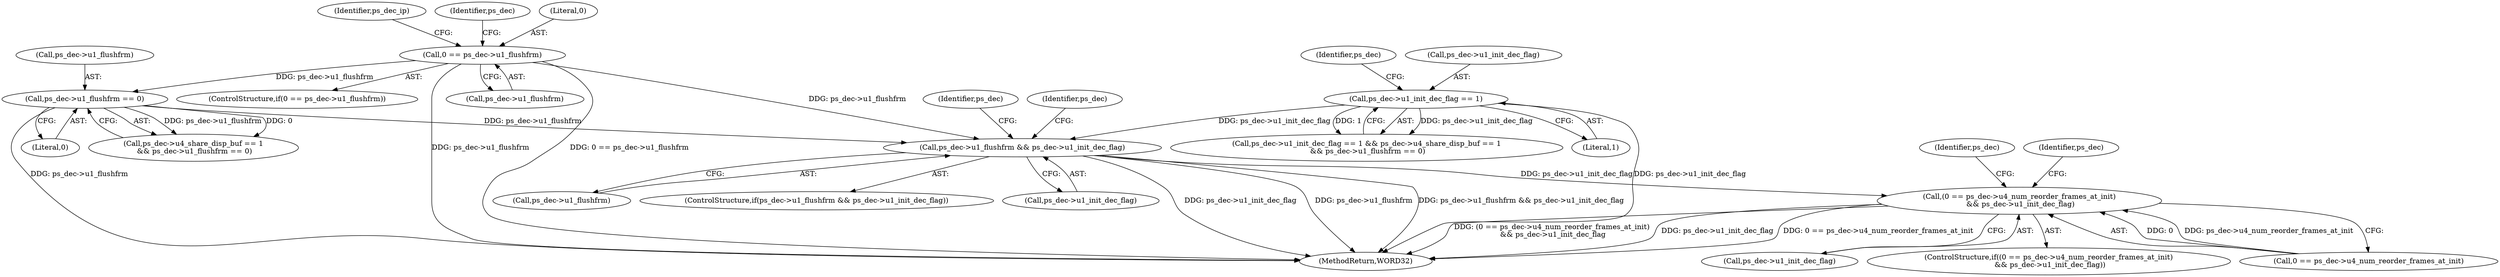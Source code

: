 digraph "0_Android_0b23c81c3dd9ec38f7e6806a3955fed1925541a0@pointer" {
"1000705" [label="(Call,ps_dec->u1_flushfrm && ps_dec->u1_init_dec_flag)"];
"1000263" [label="(Call,0 == ps_dec->u1_flushfrm)"];
"1000542" [label="(Call,ps_dec->u1_flushfrm == 0)"];
"1000531" [label="(Call,ps_dec->u1_init_dec_flag == 1)"];
"1002008" [label="(Call,(0 == ps_dec->u4_num_reorder_frames_at_init)\n && ps_dec->u1_init_dec_flag)"];
"1000531" [label="(Call,ps_dec->u1_init_dec_flag == 1)"];
"1002007" [label="(ControlStructure,if((0 == ps_dec->u4_num_reorder_frames_at_init)\n && ps_dec->u1_init_dec_flag))"];
"1002226" [label="(MethodReturn,WORD32)"];
"1000706" [label="(Call,ps_dec->u1_flushfrm)"];
"1000272" [label="(Identifier,ps_dec_ip)"];
"1000705" [label="(Call,ps_dec->u1_flushfrm && ps_dec->u1_init_dec_flag)"];
"1000704" [label="(ControlStructure,if(ps_dec->u1_flushfrm && ps_dec->u1_init_dec_flag))"];
"1000539" [label="(Identifier,ps_dec)"];
"1000265" [label="(Call,ps_dec->u1_flushfrm)"];
"1002047" [label="(Identifier,ps_dec)"];
"1002009" [label="(Call,0 == ps_dec->u4_num_reorder_frames_at_init)"];
"1002008" [label="(Call,(0 == ps_dec->u4_num_reorder_frames_at_init)\n && ps_dec->u1_init_dec_flag)"];
"1000546" [label="(Literal,0)"];
"1000530" [label="(Call,ps_dec->u1_init_dec_flag == 1 && ps_dec->u4_share_disp_buf == 1\n && ps_dec->u1_flushfrm == 0)"];
"1002014" [label="(Call,ps_dec->u1_init_dec_flag)"];
"1000313" [label="(Identifier,ps_dec)"];
"1000532" [label="(Call,ps_dec->u1_init_dec_flag)"];
"1000542" [label="(Call,ps_dec->u1_flushfrm == 0)"];
"1000263" [label="(Call,0 == ps_dec->u1_flushfrm)"];
"1000535" [label="(Literal,1)"];
"1000892" [label="(Identifier,ps_dec)"];
"1000264" [label="(Literal,0)"];
"1000536" [label="(Call,ps_dec->u4_share_disp_buf == 1\n && ps_dec->u1_flushfrm == 0)"];
"1000543" [label="(Call,ps_dec->u1_flushfrm)"];
"1002019" [label="(Identifier,ps_dec)"];
"1000714" [label="(Identifier,ps_dec)"];
"1000709" [label="(Call,ps_dec->u1_init_dec_flag)"];
"1000262" [label="(ControlStructure,if(0 == ps_dec->u1_flushfrm))"];
"1000705" -> "1000704"  [label="AST: "];
"1000705" -> "1000706"  [label="CFG: "];
"1000705" -> "1000709"  [label="CFG: "];
"1000706" -> "1000705"  [label="AST: "];
"1000709" -> "1000705"  [label="AST: "];
"1000714" -> "1000705"  [label="CFG: "];
"1000892" -> "1000705"  [label="CFG: "];
"1000705" -> "1002226"  [label="DDG: ps_dec->u1_init_dec_flag"];
"1000705" -> "1002226"  [label="DDG: ps_dec->u1_flushfrm"];
"1000705" -> "1002226"  [label="DDG: ps_dec->u1_flushfrm && ps_dec->u1_init_dec_flag"];
"1000263" -> "1000705"  [label="DDG: ps_dec->u1_flushfrm"];
"1000542" -> "1000705"  [label="DDG: ps_dec->u1_flushfrm"];
"1000531" -> "1000705"  [label="DDG: ps_dec->u1_init_dec_flag"];
"1000705" -> "1002008"  [label="DDG: ps_dec->u1_init_dec_flag"];
"1000263" -> "1000262"  [label="AST: "];
"1000263" -> "1000265"  [label="CFG: "];
"1000264" -> "1000263"  [label="AST: "];
"1000265" -> "1000263"  [label="AST: "];
"1000272" -> "1000263"  [label="CFG: "];
"1000313" -> "1000263"  [label="CFG: "];
"1000263" -> "1002226"  [label="DDG: ps_dec->u1_flushfrm"];
"1000263" -> "1002226"  [label="DDG: 0 == ps_dec->u1_flushfrm"];
"1000263" -> "1000542"  [label="DDG: ps_dec->u1_flushfrm"];
"1000542" -> "1000536"  [label="AST: "];
"1000542" -> "1000546"  [label="CFG: "];
"1000543" -> "1000542"  [label="AST: "];
"1000546" -> "1000542"  [label="AST: "];
"1000536" -> "1000542"  [label="CFG: "];
"1000542" -> "1002226"  [label="DDG: ps_dec->u1_flushfrm"];
"1000542" -> "1000536"  [label="DDG: ps_dec->u1_flushfrm"];
"1000542" -> "1000536"  [label="DDG: 0"];
"1000531" -> "1000530"  [label="AST: "];
"1000531" -> "1000535"  [label="CFG: "];
"1000532" -> "1000531"  [label="AST: "];
"1000535" -> "1000531"  [label="AST: "];
"1000539" -> "1000531"  [label="CFG: "];
"1000530" -> "1000531"  [label="CFG: "];
"1000531" -> "1002226"  [label="DDG: ps_dec->u1_init_dec_flag"];
"1000531" -> "1000530"  [label="DDG: ps_dec->u1_init_dec_flag"];
"1000531" -> "1000530"  [label="DDG: 1"];
"1002008" -> "1002007"  [label="AST: "];
"1002008" -> "1002009"  [label="CFG: "];
"1002008" -> "1002014"  [label="CFG: "];
"1002009" -> "1002008"  [label="AST: "];
"1002014" -> "1002008"  [label="AST: "];
"1002019" -> "1002008"  [label="CFG: "];
"1002047" -> "1002008"  [label="CFG: "];
"1002008" -> "1002226"  [label="DDG: (0 == ps_dec->u4_num_reorder_frames_at_init)\n && ps_dec->u1_init_dec_flag"];
"1002008" -> "1002226"  [label="DDG: ps_dec->u1_init_dec_flag"];
"1002008" -> "1002226"  [label="DDG: 0 == ps_dec->u4_num_reorder_frames_at_init"];
"1002009" -> "1002008"  [label="DDG: 0"];
"1002009" -> "1002008"  [label="DDG: ps_dec->u4_num_reorder_frames_at_init"];
}
